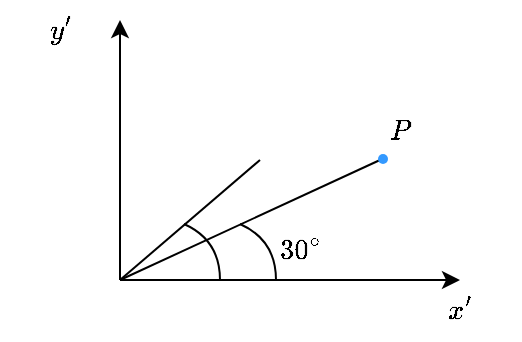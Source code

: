 <mxfile version="28.0.6">
  <diagram name="Page-1" id="I5YYaXjb335lbLIgwLFo">
    <mxGraphModel dx="570" dy="336" grid="1" gridSize="10" guides="1" tooltips="1" connect="1" arrows="1" fold="1" page="1" pageScale="1" pageWidth="850" pageHeight="1100" math="1" shadow="0">
      <root>
        <mxCell id="0" />
        <mxCell id="1" parent="0" />
        <mxCell id="fRqpqb5syxs9ChWNGuFg-1" value="" style="endArrow=classic;html=1;rounded=0;" edge="1" parent="1">
          <mxGeometry width="50" height="50" relative="1" as="geometry">
            <mxPoint x="280" y="320" as="sourcePoint" />
            <mxPoint x="280" y="190" as="targetPoint" />
          </mxGeometry>
        </mxCell>
        <mxCell id="fRqpqb5syxs9ChWNGuFg-2" value="" style="endArrow=classic;html=1;rounded=0;" edge="1" parent="1">
          <mxGeometry width="50" height="50" relative="1" as="geometry">
            <mxPoint x="280" y="320" as="sourcePoint" />
            <mxPoint x="450" y="320" as="targetPoint" />
          </mxGeometry>
        </mxCell>
        <mxCell id="fRqpqb5syxs9ChWNGuFg-3" value="$$x&#39;$$" style="text;html=1;align=center;verticalAlign=middle;resizable=0;points=[];autosize=1;strokeColor=none;fillColor=none;" vertex="1" parent="1">
          <mxGeometry x="420" y="320" width="60" height="30" as="geometry" />
        </mxCell>
        <mxCell id="fRqpqb5syxs9ChWNGuFg-4" value="$$y&#39;$$" style="text;html=1;align=center;verticalAlign=middle;resizable=0;points=[];autosize=1;strokeColor=none;fillColor=none;" vertex="1" parent="1">
          <mxGeometry x="220" y="180" width="60" height="30" as="geometry" />
        </mxCell>
        <mxCell id="fRqpqb5syxs9ChWNGuFg-5" value="" style="endArrow=none;html=1;rounded=0;" edge="1" parent="1">
          <mxGeometry width="50" height="50" relative="1" as="geometry">
            <mxPoint x="280" y="320" as="sourcePoint" />
            <mxPoint x="410" y="260" as="targetPoint" />
          </mxGeometry>
        </mxCell>
        <mxCell id="fRqpqb5syxs9ChWNGuFg-6" value="" style="endArrow=none;html=1;rounded=0;" edge="1" parent="1">
          <mxGeometry width="50" height="50" relative="1" as="geometry">
            <mxPoint x="280" y="320" as="sourcePoint" />
            <mxPoint x="350" y="260" as="targetPoint" />
          </mxGeometry>
        </mxCell>
        <mxCell id="fRqpqb5syxs9ChWNGuFg-8" value="" style="endArrow=none;html=1;rounded=0;curved=1;" edge="1" parent="1">
          <mxGeometry width="50" height="50" relative="1" as="geometry">
            <mxPoint x="330" y="320" as="sourcePoint" />
            <mxPoint x="312" y="292" as="targetPoint" />
            <Array as="points">
              <mxPoint x="330" y="300" />
            </Array>
          </mxGeometry>
        </mxCell>
        <mxCell id="fRqpqb5syxs9ChWNGuFg-9" value="" style="endArrow=none;html=1;rounded=0;curved=1;" edge="1" parent="1">
          <mxGeometry width="50" height="50" relative="1" as="geometry">
            <mxPoint x="358" y="320" as="sourcePoint" />
            <mxPoint x="340" y="292" as="targetPoint" />
            <Array as="points">
              <mxPoint x="358" y="300" />
            </Array>
          </mxGeometry>
        </mxCell>
        <mxCell id="fRqpqb5syxs9ChWNGuFg-10" value="$$30^\circ$$" style="text;html=1;align=center;verticalAlign=middle;resizable=0;points=[];autosize=1;strokeColor=none;fillColor=none;" vertex="1" parent="1">
          <mxGeometry x="320" y="290" width="100" height="30" as="geometry" />
        </mxCell>
        <mxCell id="fRqpqb5syxs9ChWNGuFg-12" value="$$P$$" style="text;html=1;align=center;verticalAlign=middle;resizable=0;points=[];autosize=1;strokeColor=none;fillColor=none;" vertex="1" parent="1">
          <mxGeometry x="390" y="230" width="60" height="30" as="geometry" />
        </mxCell>
        <mxCell id="fRqpqb5syxs9ChWNGuFg-13" value="" style="ellipse;whiteSpace=wrap;html=1;aspect=fixed;fillColor=#3399FF;strokeColor=none;" vertex="1" parent="1">
          <mxGeometry x="409" y="257" width="5" height="5" as="geometry" />
        </mxCell>
      </root>
    </mxGraphModel>
  </diagram>
</mxfile>
